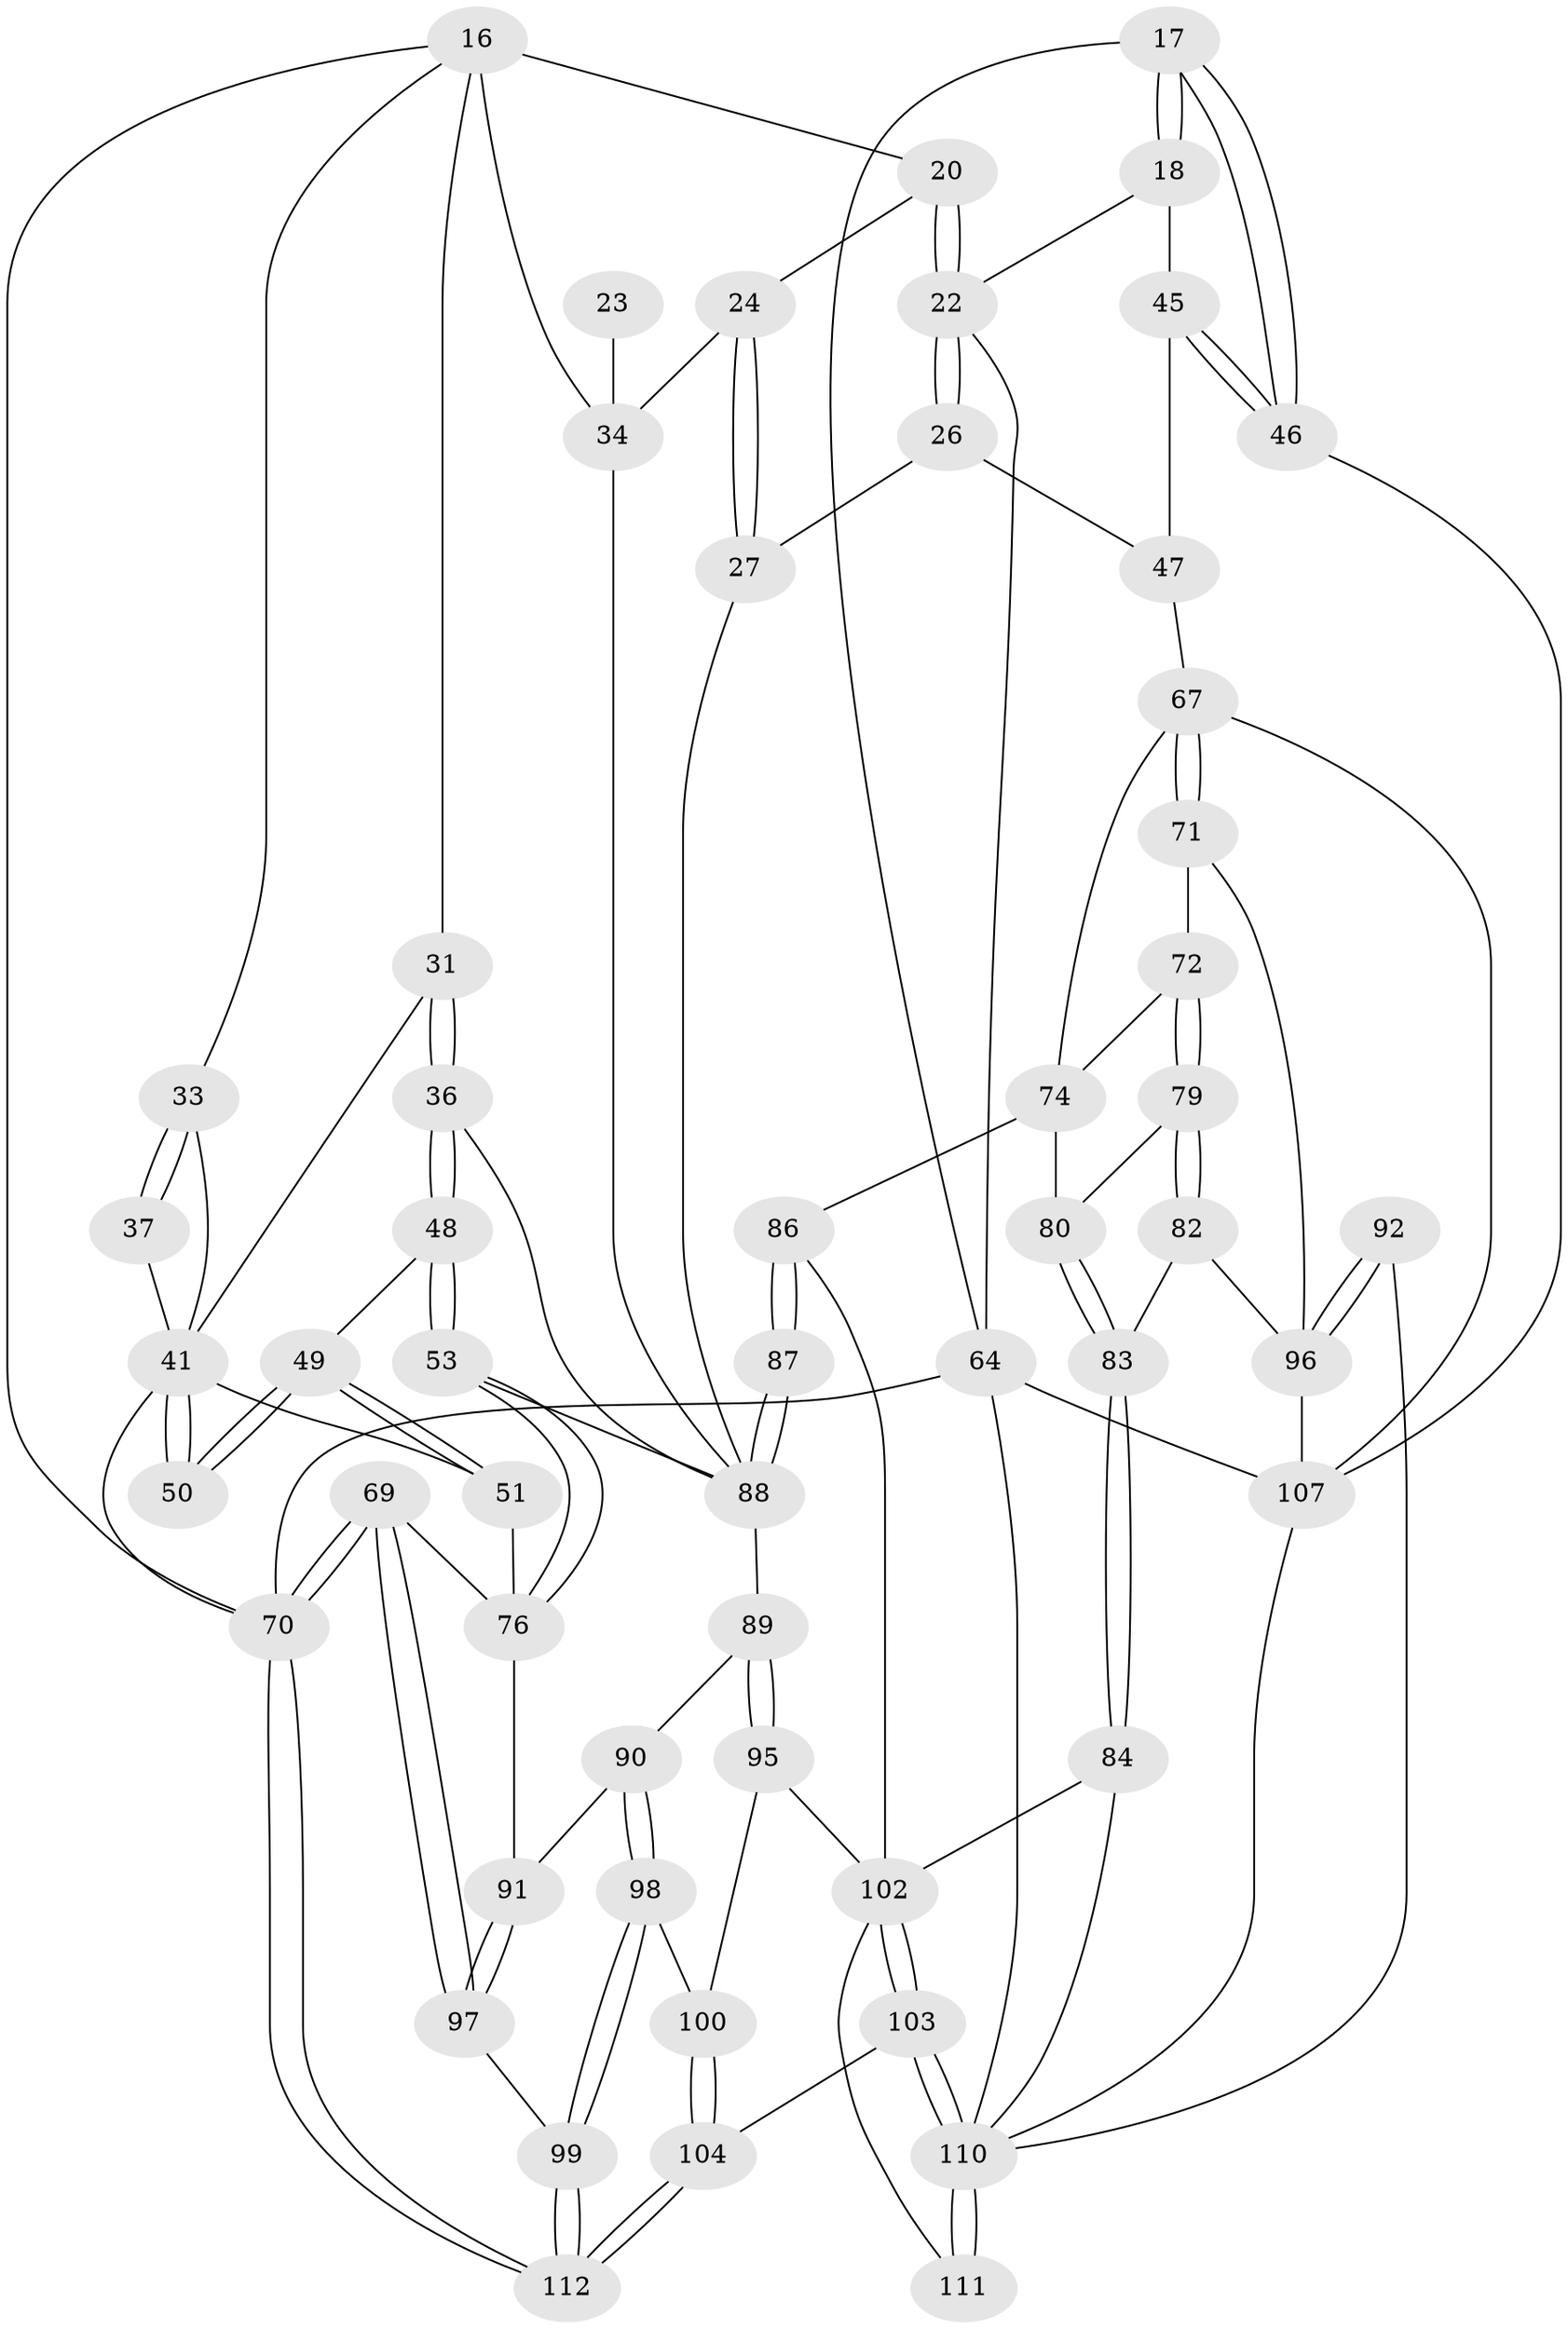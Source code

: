 // original degree distribution, {3: 0.017857142857142856, 5: 0.5, 6: 0.23214285714285715, 4: 0.25}
// Generated by graph-tools (version 1.1) at 2025/59/03/09/25 04:59:56]
// undirected, 56 vertices, 128 edges
graph export_dot {
graph [start="1"]
  node [color=gray90,style=filled];
  16 [pos="+0.25087779325219267+0.10167900847898022",super="+4+6+15"];
  17 [pos="+1+0"];
  18 [pos="+0.8462190238093011+0.15140706932384254"];
  20 [pos="+0.6630505083443445+0.11401192330485263",super="+8+9"];
  22 [pos="+0.7358320790162445+0.17151050122750083",super="+19"];
  23 [pos="+0.5282804338574452+0.12211380812272056"];
  24 [pos="+0.556330915066462+0.3330012508714509",super="+21+10"];
  26 [pos="+0.6479615004582555+0.34047211583549336"];
  27 [pos="+0.5572864467390901+0.3337838046623529"];
  31 [pos="+0.28308860513093526+0.27173362484683244"];
  33 [pos="+0.1789714741888169+0.2612139506608085",super="+28+29"];
  34 [pos="+0.5029313517955244+0.2978550449994535",super="+25+14+13"];
  36 [pos="+0.31168211047100575+0.3158162499321362"];
  37 [pos="+0.0888006268814132+0.2078260679146199"];
  41 [pos="+0.1536628197476187+0.3031961817319464",super="+32+38+39+40"];
  45 [pos="+0.9301151961036132+0.2542271483267196",super="+42"];
  46 [pos="+1+0.2894525711343907"];
  47 [pos="+0.8783234732815393+0.37733648163422134",super="+44"];
  48 [pos="+0.21022470500703663+0.46601724395682176"];
  49 [pos="+0.17706514120077851+0.45558859586455286"];
  50 [pos="+0.14390761150712855+0.32630617476177964"];
  51 [pos="+0+0.5313482074814003"];
  53 [pos="+0.28388737289642757+0.5456080699597209"];
  64 [pos="+1+1",super="+2"];
  67 [pos="+0.9031763653459136+0.5520345036282371",super="+60+57+56"];
  69 [pos="+0+0.9423781083644849"];
  70 [pos="+0+1",super="+3"];
  71 [pos="+0.8958857862776093+0.571703798876711"];
  72 [pos="+0.8910201984383033+0.5733471873574846"];
  74 [pos="+0.7534048995023971+0.6209232321447505",super="+73"];
  76 [pos="+0.1564174073801468+0.6665069930038233",super="+68"];
  79 [pos="+0.8406088283013712+0.6483791302154535"];
  80 [pos="+0.775191628226906+0.6472493921676544"];
  82 [pos="+0.8353354987860191+0.6804478991029"];
  83 [pos="+0.7910034218845202+0.6931277829718073"];
  84 [pos="+0.7683577349454408+0.7464244145220617"];
  86 [pos="+0.6018995282065913+0.7014932082638379",super="+75"];
  87 [pos="+0.5950398008088927+0.6927540540215449",super="+63"];
  88 [pos="+0.3412912093916067+0.6669890594901751",super="+55+54"];
  89 [pos="+0.34023329220617443+0.6765608782873362"];
  90 [pos="+0.3086184551125342+0.7382625849821179"];
  91 [pos="+0.17597812045349776+0.7356117331870241"];
  92 [pos="+0.8441762593198829+0.7997406971917942"];
  95 [pos="+0.46834221766312506+0.7900908295099491"];
  96 [pos="+0.9287973277813094+0.8560997942809634",super="+77+81"];
  97 [pos="+0.11810408453395464+0.8570966249798404"];
  98 [pos="+0.3107492250203305+0.88268710621154"];
  99 [pos="+0.2968593632202044+0.9135357390422834"];
  100 [pos="+0.43778319239917346+0.8189712882484144"];
  102 [pos="+0.6010453482890642+0.8203104083508024",super="+101"];
  103 [pos="+0.5761988368677045+1"];
  104 [pos="+0.5752271340303998+1"];
  107 [pos="+0.9276677388915734+0.8927588898381522",super="+65+66"];
  110 [pos="+0.6808711009313028+1",super="+109+108+105"];
  111 [pos="+0.7635389082225483+0.8816746006201279",super="+106"];
  112 [pos="+0.3955321831981305+1"];
  16 -- 33;
  16 -- 70;
  16 -- 20;
  16 -- 34 [weight=2];
  16 -- 31;
  17 -- 18;
  17 -- 18;
  17 -- 46;
  17 -- 46;
  17 -- 64;
  18 -- 22;
  18 -- 45;
  20 -- 22 [weight=2];
  20 -- 22;
  20 -- 24 [weight=2];
  22 -- 26;
  22 -- 26;
  22 -- 64;
  23 -- 34 [weight=3];
  24 -- 27;
  24 -- 27;
  24 -- 34 [weight=2];
  26 -- 27;
  26 -- 47;
  27 -- 88;
  31 -- 36;
  31 -- 36;
  31 -- 41;
  33 -- 37 [weight=2];
  33 -- 37;
  33 -- 41 [weight=2];
  34 -- 88;
  36 -- 48;
  36 -- 48;
  36 -- 88;
  37 -- 41;
  41 -- 50 [weight=2];
  41 -- 50;
  41 -- 51;
  41 -- 70;
  45 -- 46;
  45 -- 46;
  45 -- 47 [weight=2];
  46 -- 107;
  47 -- 67 [weight=2];
  48 -- 49;
  48 -- 53;
  48 -- 53;
  49 -- 50;
  49 -- 50;
  49 -- 51;
  49 -- 51;
  51 -- 76;
  53 -- 76;
  53 -- 76;
  53 -- 88;
  64 -- 70 [weight=2];
  64 -- 107;
  64 -- 110;
  67 -- 71;
  67 -- 71;
  67 -- 107 [weight=2];
  67 -- 74;
  69 -- 70;
  69 -- 70;
  69 -- 97;
  69 -- 97;
  69 -- 76;
  70 -- 112;
  70 -- 112;
  71 -- 72;
  71 -- 96;
  72 -- 79;
  72 -- 79;
  72 -- 74;
  74 -- 80;
  74 -- 86 [weight=2];
  76 -- 91;
  79 -- 80;
  79 -- 82;
  79 -- 82;
  80 -- 83;
  80 -- 83;
  82 -- 83;
  82 -- 96;
  83 -- 84;
  83 -- 84;
  84 -- 102;
  84 -- 110;
  86 -- 87 [weight=2];
  86 -- 87;
  86 -- 102;
  87 -- 88 [weight=2];
  87 -- 88;
  88 -- 89;
  89 -- 90;
  89 -- 95;
  89 -- 95;
  90 -- 91;
  90 -- 98;
  90 -- 98;
  91 -- 97;
  91 -- 97;
  92 -- 96 [weight=2];
  92 -- 96;
  92 -- 110;
  95 -- 100;
  95 -- 102;
  96 -- 107 [weight=2];
  97 -- 99;
  98 -- 99;
  98 -- 99;
  98 -- 100;
  99 -- 112;
  99 -- 112;
  100 -- 104;
  100 -- 104;
  102 -- 103;
  102 -- 103;
  102 -- 111 [weight=2];
  103 -- 104;
  103 -- 110;
  103 -- 110;
  104 -- 112;
  104 -- 112;
  107 -- 110;
  110 -- 111 [weight=2];
  110 -- 111;
}
